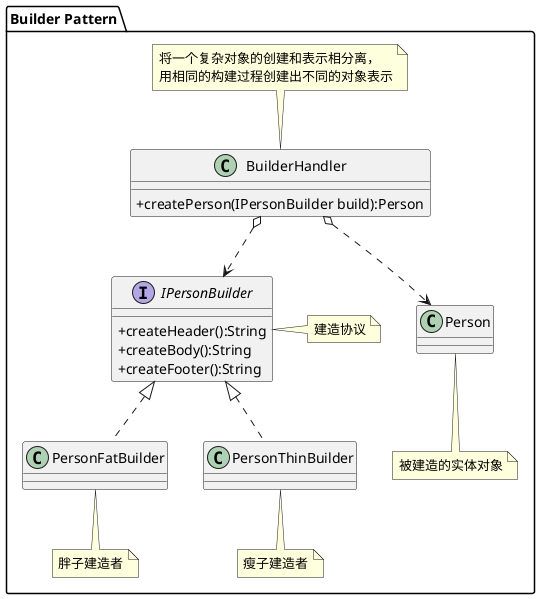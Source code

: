 @startuml
skinparam classAttributeIconSize 0
package "Builder Pattern"{
    interface IPersonBuilder{
            +createHeader():String
            +createBody():String
            +createFooter():String
    }
    note right:建造协议
    class PersonFatBuilder
    note bottom:胖子建造者
    IPersonBuilder <|-.PersonFatBuilder

    class PersonThinBuilder
    note bottom:瘦子建造者
    IPersonBuilder <|-.PersonThinBuilder

    class BuilderHandler{
        +createPerson(IPersonBuilder build):Person
    }
    note top:将一个复杂对象的创建和表示相分离，\n用相同的构建过程创建出不同的对象表示
    BuilderHandler o-.>IPersonBuilder
    BuilderHandler o-.>Person
    class Person
    note bottom:被建造的实体对象
}
@enduml

